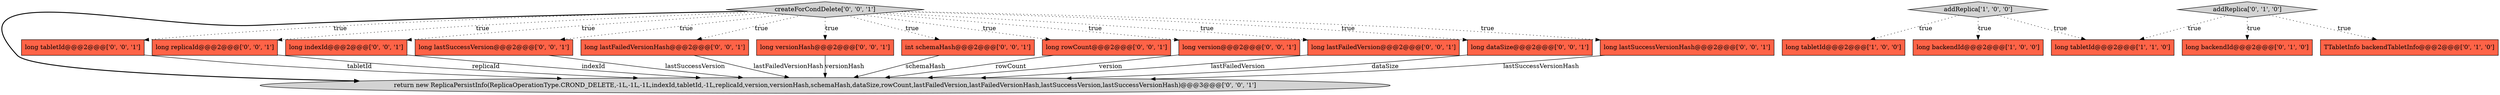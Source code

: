 digraph {
12 [style = filled, label = "return new ReplicaPersistInfo(ReplicaOperationType.CROND_DELETE,-1L,-1L,-1L,indexId,tabletId,-1L,replicaId,version,versionHash,schemaHash,dataSize,rowCount,lastFailedVersion,lastFailedVersionHash,lastSuccessVersion,lastSuccessVersionHash)@@@3@@@['0', '0', '1']", fillcolor = lightgray, shape = ellipse image = "AAA0AAABBB3BBB"];
8 [style = filled, label = "long tabletId@@@2@@@['0', '0', '1']", fillcolor = tomato, shape = box image = "AAA0AAABBB3BBB"];
7 [style = filled, label = "long replicaId@@@2@@@['0', '0', '1']", fillcolor = tomato, shape = box image = "AAA0AAABBB3BBB"];
0 [style = filled, label = "long tabletId@@@2@@@['1', '0', '0']", fillcolor = tomato, shape = box image = "AAA0AAABBB1BBB"];
3 [style = filled, label = "long tabletId@@@2@@@['1', '1', '0']", fillcolor = tomato, shape = box image = "AAA0AAABBB1BBB"];
16 [style = filled, label = "long indexId@@@2@@@['0', '0', '1']", fillcolor = tomato, shape = box image = "AAA0AAABBB3BBB"];
15 [style = filled, label = "long lastSuccessVersion@@@2@@@['0', '0', '1']", fillcolor = tomato, shape = box image = "AAA0AAABBB3BBB"];
1 [style = filled, label = "addReplica['1', '0', '0']", fillcolor = lightgray, shape = diamond image = "AAA0AAABBB1BBB"];
20 [style = filled, label = "long lastFailedVersionHash@@@2@@@['0', '0', '1']", fillcolor = tomato, shape = box image = "AAA0AAABBB3BBB"];
9 [style = filled, label = "long versionHash@@@2@@@['0', '0', '1']", fillcolor = tomato, shape = box image = "AAA0AAABBB3BBB"];
11 [style = filled, label = "int schemaHash@@@2@@@['0', '0', '1']", fillcolor = tomato, shape = box image = "AAA0AAABBB3BBB"];
17 [style = filled, label = "long rowCount@@@2@@@['0', '0', '1']", fillcolor = tomato, shape = box image = "AAA0AAABBB3BBB"];
18 [style = filled, label = "long version@@@2@@@['0', '0', '1']", fillcolor = tomato, shape = box image = "AAA0AAABBB3BBB"];
19 [style = filled, label = "createForCondDelete['0', '0', '1']", fillcolor = lightgray, shape = diamond image = "AAA0AAABBB3BBB"];
2 [style = filled, label = "long backendId@@@2@@@['1', '0', '0']", fillcolor = tomato, shape = box image = "AAA0AAABBB1BBB"];
4 [style = filled, label = "long backendId@@@2@@@['0', '1', '0']", fillcolor = tomato, shape = box image = "AAA0AAABBB2BBB"];
14 [style = filled, label = "long lastFailedVersion@@@2@@@['0', '0', '1']", fillcolor = tomato, shape = box image = "AAA0AAABBB3BBB"];
13 [style = filled, label = "long dataSize@@@2@@@['0', '0', '1']", fillcolor = tomato, shape = box image = "AAA0AAABBB3BBB"];
5 [style = filled, label = "TTabletInfo backendTabletInfo@@@2@@@['0', '1', '0']", fillcolor = tomato, shape = box image = "AAA0AAABBB2BBB"];
10 [style = filled, label = "long lastSuccessVersionHash@@@2@@@['0', '0', '1']", fillcolor = tomato, shape = box image = "AAA0AAABBB3BBB"];
6 [style = filled, label = "addReplica['0', '1', '0']", fillcolor = lightgray, shape = diamond image = "AAA0AAABBB2BBB"];
16->12 [style = solid, label="indexId"];
14->12 [style = solid, label="lastFailedVersion"];
19->13 [style = dotted, label="true"];
13->12 [style = solid, label="dataSize"];
1->0 [style = dotted, label="true"];
19->14 [style = dotted, label="true"];
19->10 [style = dotted, label="true"];
19->9 [style = dotted, label="true"];
19->7 [style = dotted, label="true"];
9->12 [style = solid, label="versionHash"];
19->8 [style = dotted, label="true"];
19->20 [style = dotted, label="true"];
18->12 [style = solid, label="version"];
8->12 [style = solid, label="tabletId"];
6->5 [style = dotted, label="true"];
6->4 [style = dotted, label="true"];
19->16 [style = dotted, label="true"];
17->12 [style = solid, label="rowCount"];
1->3 [style = dotted, label="true"];
15->12 [style = solid, label="lastSuccessVersion"];
19->11 [style = dotted, label="true"];
19->15 [style = dotted, label="true"];
6->3 [style = dotted, label="true"];
1->2 [style = dotted, label="true"];
20->12 [style = solid, label="lastFailedVersionHash"];
19->17 [style = dotted, label="true"];
11->12 [style = solid, label="schemaHash"];
19->12 [style = bold, label=""];
7->12 [style = solid, label="replicaId"];
10->12 [style = solid, label="lastSuccessVersionHash"];
19->18 [style = dotted, label="true"];
}
